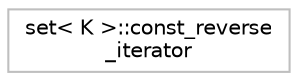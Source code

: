 digraph "Graphical Class Hierarchy"
{
 // LATEX_PDF_SIZE
  edge [fontname="Helvetica",fontsize="10",labelfontname="Helvetica",labelfontsize="10"];
  node [fontname="Helvetica",fontsize="10",shape=record];
  rankdir="LR";
  Node0 [label="set\< K \>::const_reverse\l_iterator",height=0.2,width=0.4,color="grey75", fillcolor="white", style="filled",tooltip="STL iterator class."];
}

